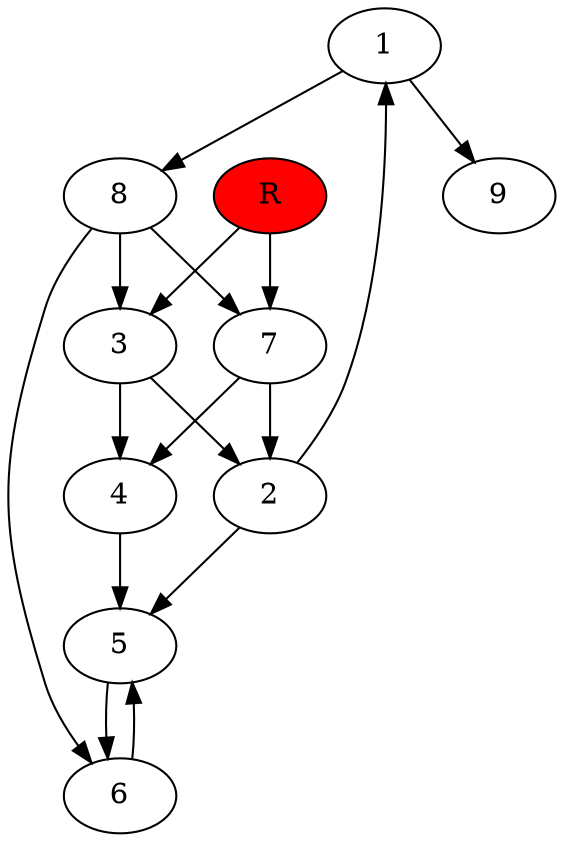 digraph prb17336 {
	1
	2
	3
	4
	5
	6
	7
	8
	R [fillcolor="#ff0000" style=filled]
	1 -> 8
	1 -> 9
	2 -> 1
	2 -> 5
	3 -> 2
	3 -> 4
	4 -> 5
	5 -> 6
	6 -> 5
	7 -> 2
	7 -> 4
	8 -> 3
	8 -> 6
	8 -> 7
	R -> 3
	R -> 7
}
